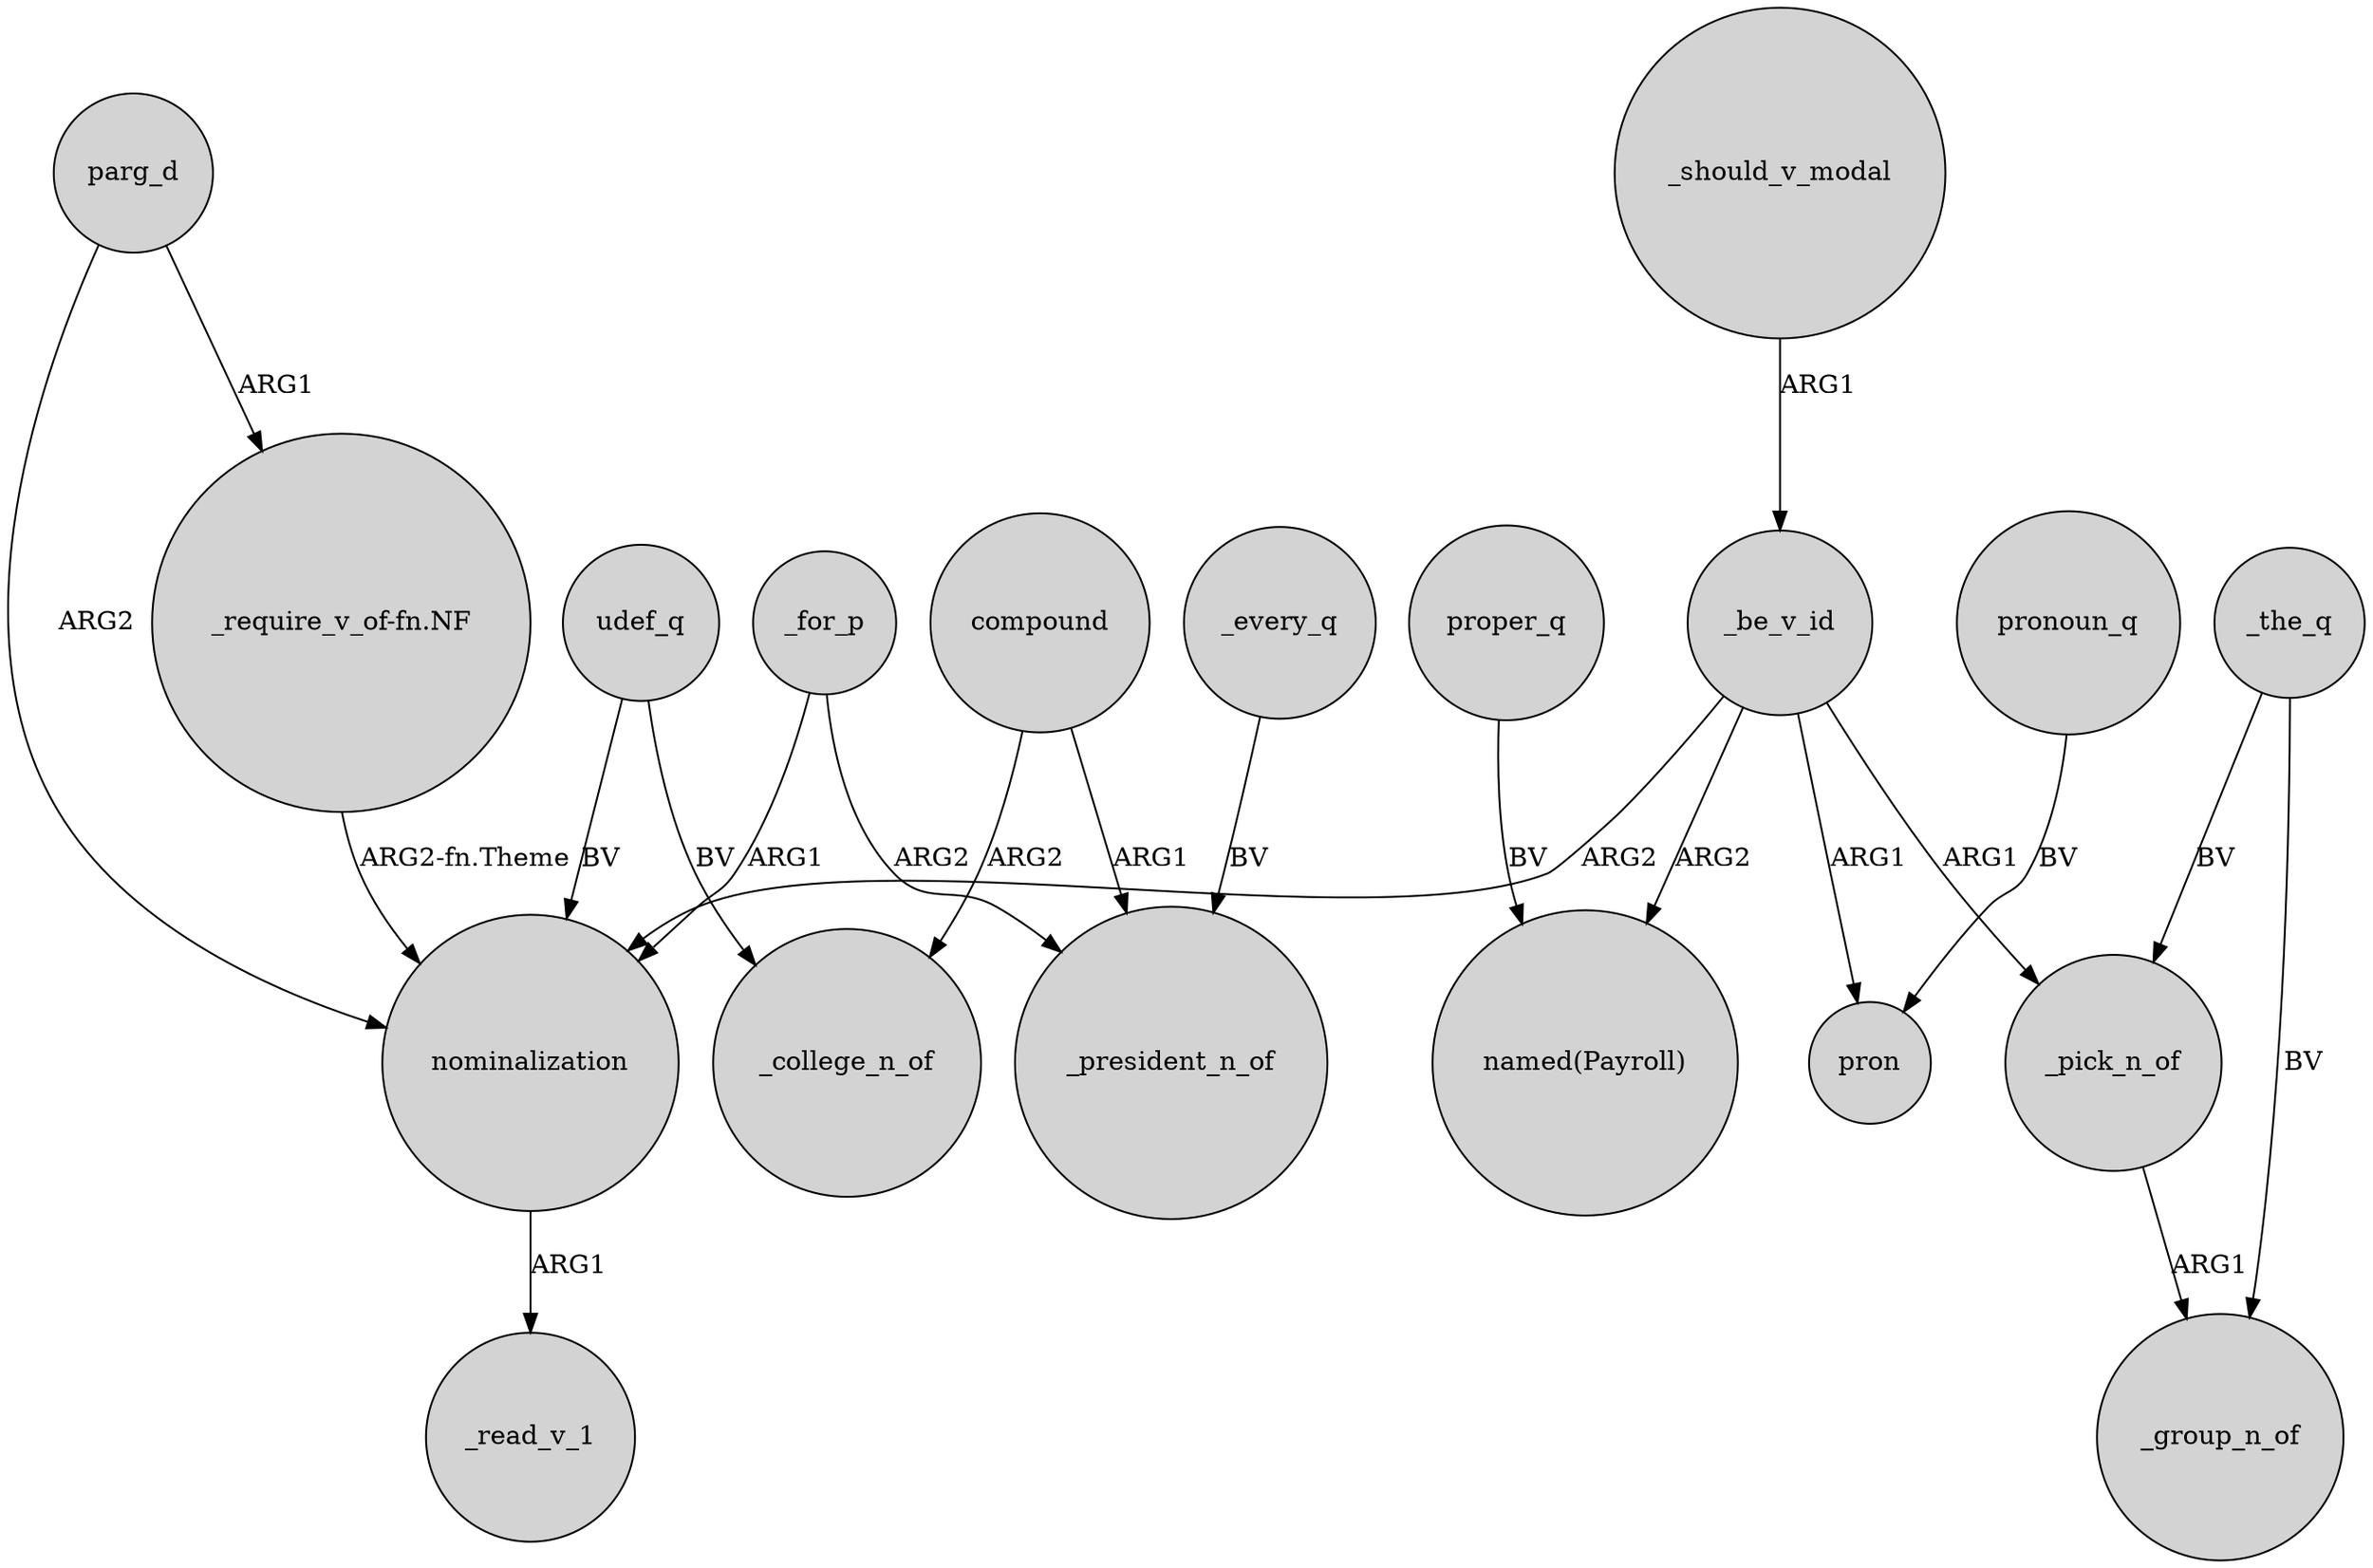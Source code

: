 digraph {
	node [shape=circle style=filled]
	nominalization -> _read_v_1 [label=ARG1]
	_for_p -> _president_n_of [label=ARG2]
	_the_q -> _pick_n_of [label=BV]
	_the_q -> _group_n_of [label=BV]
	_be_v_id -> pron [label=ARG1]
	pronoun_q -> pron [label=BV]
	_be_v_id -> "named(Payroll)" [label=ARG2]
	proper_q -> "named(Payroll)" [label=BV]
	_pick_n_of -> _group_n_of [label=ARG1]
	compound -> _president_n_of [label=ARG1]
	parg_d -> nominalization [label=ARG2]
	compound -> _college_n_of [label=ARG2]
	_be_v_id -> _pick_n_of [label=ARG1]
	_be_v_id -> nominalization [label=ARG2]
	parg_d -> "_require_v_of-fn.NF" [label=ARG1]
	udef_q -> nominalization [label=BV]
	_for_p -> nominalization [label=ARG1]
	udef_q -> _college_n_of [label=BV]
	_every_q -> _president_n_of [label=BV]
	"_require_v_of-fn.NF" -> nominalization [label="ARG2-fn.Theme"]
	_should_v_modal -> _be_v_id [label=ARG1]
}
